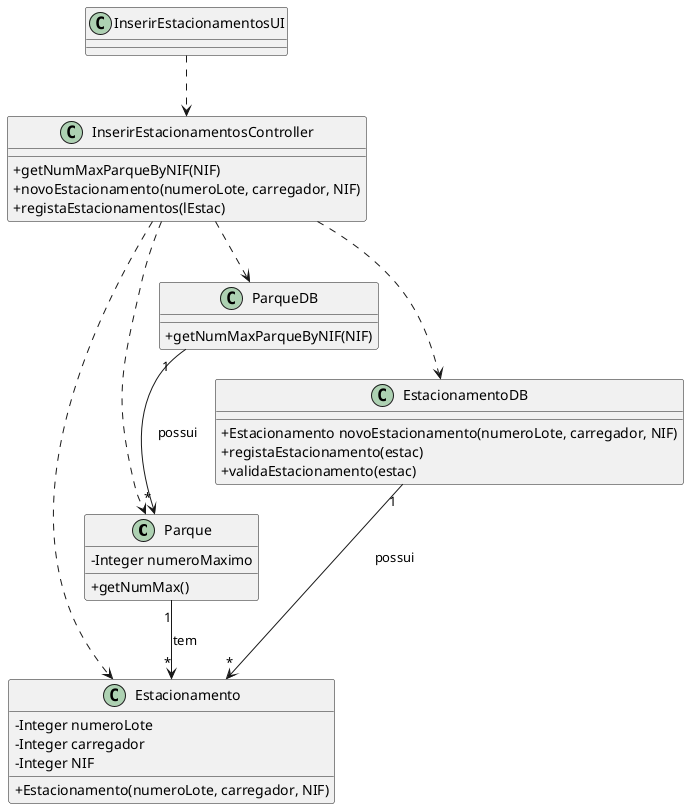 @startuml
skinparam classAttributeIconSize 0

class Parque {
  -Integer numeroMaximo
  +getNumMax()
}

class Estacionamento {
  -Integer numeroLote
  -Integer carregador
  -Integer NIF
  +Estacionamento(numeroLote, carregador, NIF)
}

class ParqueDB {
  +getNumMaxParqueByNIF(NIF)
}

class EstacionamentoDB {
  +Estacionamento novoEstacionamento(numeroLote, carregador, NIF)
  +registaEstacionamento(estac)
  +validaEstacionamento(estac)
}

class InserirEstacionamentosController {
    +getNumMaxParqueByNIF(NIF)
    +novoEstacionamento(numeroLote, carregador, NIF)
    +registaEstacionamentos(lEstac)
}

class InserirEstacionamentosUI {
}

InserirEstacionamentosUI ..> InserirEstacionamentosController
InserirEstacionamentosController ..> ParqueDB
InserirEstacionamentosController ..> Parque
InserirEstacionamentosController ..> EstacionamentoDB
InserirEstacionamentosController ..> Estacionamento

ParqueDB "1" --> "*" Parque : possui
Parque "1" --> "*" Estacionamento : tem
EstacionamentoDB "1" --> "*" Estacionamento : possui

@enduml
